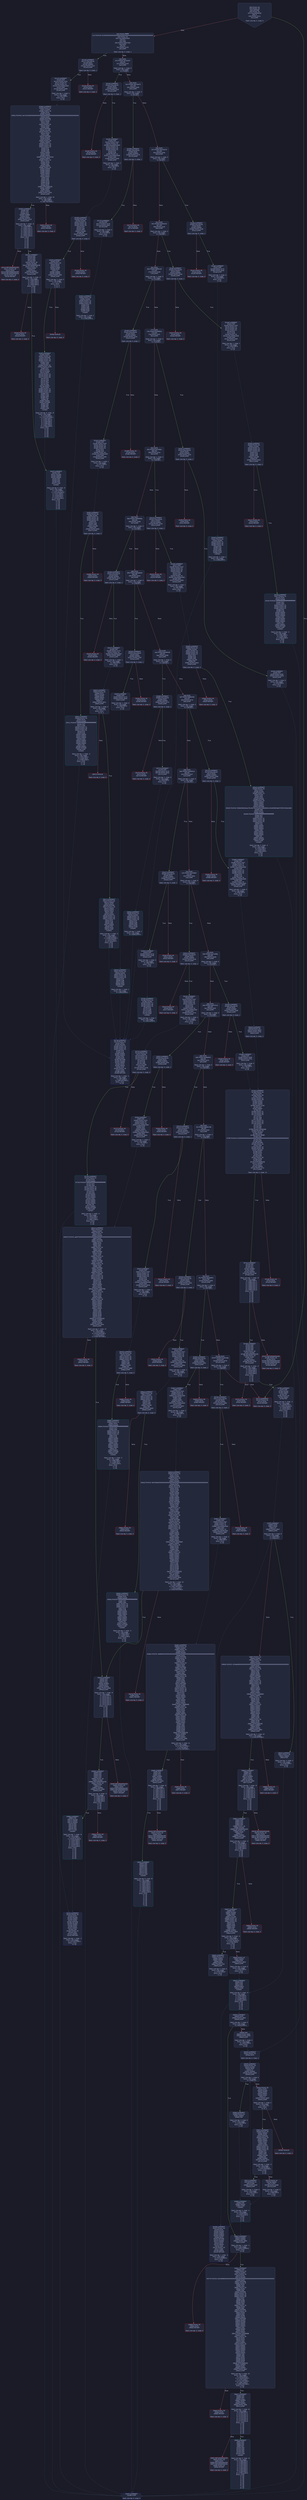 digraph G {
    node [shape=box, style="filled, rounded", color="#565f89", fontcolor="#c0caf5", fontname="Helvetica", fillcolor="#24283b"];
    edge [color="#414868", fontcolor="#c0caf5", fontname="Helvetica"];
    bgcolor="#1a1b26";
    0 [ label = "[00] PUSH1 80
[02] PUSH1 40
[04] MSTORE
[05] PUSH1 04
[07] CALLDATASIZE
[08] LT
[09] PUSH2 0111
[0c] JUMPI

Stack size req: 0, sizeΔ: 0
" shape = invhouse]
    1 [ label = "[0d] PUSH4 ffffffff
[12] PUSH29 0100000000000000000000000000000000000000000000000000000000
[30] PUSH1 00
[32] CALLDATALOAD
[33] DIV
[34] AND
[35] PUSH4 04057555
[3a] DUP2
[3b] EQ
[3c] PUSH2 0116
[3f] JUMPI

Stack size req: 0, sizeΔ: 1
"]
    2 [ label = "[40] DUP1
[41] PUSH4 297a252f
[46] EQ
[47] PUSH2 0143
[4a] JUMPI

Stack size req: 1, sizeΔ: 0
Entry->Op usage:
	0->70:EQ:1
"]
    3 [ label = "[4b] DUP1
[4c] PUSH4 481c6a75
[51] EQ
[52] PUSH2 0169
[55] JUMPI

Stack size req: 1, sizeΔ: 0
Entry->Op usage:
	0->81:EQ:1
"]
    4 [ label = "[56] DUP1
[57] PUSH4 50232e7d
[5c] EQ
[5d] PUSH2 019a
[60] JUMPI

Stack size req: 1, sizeΔ: 0
Entry->Op usage:
	0->92:EQ:1
"]
    5 [ label = "[61] DUP1
[62] PUSH4 5d3d4c44
[67] EQ
[68] PUSH2 01af
[6b] JUMPI

Stack size req: 1, sizeΔ: 0
Entry->Op usage:
	0->103:EQ:1
"]
    6 [ label = "[6c] DUP1
[6d] PUSH4 66ff2240
[72] EQ
[73] PUSH2 01d0
[76] JUMPI

Stack size req: 1, sizeΔ: 0
Entry->Op usage:
	0->114:EQ:1
"]
    7 [ label = "[77] DUP1
[78] PUSH4 8259f904
[7d] EQ
[7e] PUSH2 01f1
[81] JUMPI

Stack size req: 1, sizeΔ: 0
Entry->Op usage:
	0->125:EQ:1
"]
    8 [ label = "[82] DUP1
[83] PUSH4 941fc8bc
[88] EQ
[89] PUSH2 021a
[8c] JUMPI

Stack size req: 1, sizeΔ: 0
Entry->Op usage:
	0->136:EQ:1
"]
    9 [ label = "[8d] DUP1
[8e] PUSH4 956e958a
[93] EQ
[94] PUSH2 023b
[97] JUMPI

Stack size req: 1, sizeΔ: 0
Entry->Op usage:
	0->147:EQ:1
"]
    10 [ label = "[98] DUP1
[99] PUSH4 a65ae629
[9e] EQ
[9f] PUSH2 0253
[a2] JUMPI

Stack size req: 1, sizeΔ: 0
Entry->Op usage:
	0->158:EQ:1
"]
    11 [ label = "[a3] DUP1
[a4] PUSH4 a9cd0039
[a9] EQ
[aa] PUSH2 0268
[ad] JUMPI

Stack size req: 1, sizeΔ: 0
Entry->Op usage:
	0->169:EQ:1
"]
    12 [ label = "[ae] DUP1
[af] PUSH4 bf88d346
[b4] EQ
[b5] PUSH2 027d
[b8] JUMPI

Stack size req: 1, sizeΔ: 0
Entry->Op usage:
	0->180:EQ:1
"]
    13 [ label = "[b9] DUP1
[ba] PUSH4 c406bb1e
[bf] EQ
[c0] PUSH2 02a7
[c3] JUMPI

Stack size req: 1, sizeΔ: 0
Entry->Op usage:
	0->191:EQ:1
"]
    14 [ label = "[c4] DUP1
[c5] PUSH4 d51f3997
[ca] EQ
[cb] PUSH2 02bc
[ce] JUMPI

Stack size req: 1, sizeΔ: 0
Entry->Op usage:
	0->202:EQ:1
"]
    15 [ label = "[cf] DUP1
[d0] PUSH4 da7c186b
[d5] EQ
[d6] PUSH2 02dd
[d9] JUMPI

Stack size req: 1, sizeΔ: 0
Entry->Op usage:
	0->213:EQ:1
"]
    16 [ label = "[da] DUP1
[db] PUSH4 dd97b1cd
[e0] EQ
[e1] PUSH2 02f2
[e4] JUMPI

Stack size req: 1, sizeΔ: 0
Entry->Op usage:
	0->224:EQ:1
"]
    17 [ label = "[e5] DUP1
[e6] PUSH4 e28e9d52
[eb] EQ
[ec] PUSH2 0313
[ef] JUMPI

Stack size req: 1, sizeΔ: 0
Entry->Op usage:
	0->235:EQ:1
"]
    18 [ label = "[f0] DUP1
[f1] PUSH4 e8b5b796
[f6] EQ
[f7] PUSH2 0334
[fa] JUMPI

Stack size req: 1, sizeΔ: 0
Entry->Op usage:
	0->246:EQ:1
"]
    19 [ label = "[fb] DUP1
[fc] PUSH4 ee1ee5b4
[0101] EQ
[0102] PUSH2 0355
[0105] JUMPI

Stack size req: 1, sizeΔ: 0
Entry->Op usage:
	0->257:EQ:1
"]
    20 [ label = "[0106] DUP1
[0107] PUSH4 f1a4c4ee
[010c] EQ
[010d] PUSH2 0376
[0110] JUMPI

Stack size req: 1, sizeΔ: 0
Entry->Op usage:
	0->268:EQ:1
"]
    21 [ label = "[0111] JUMPDEST
[0112] PUSH1 00
[0114] DUP1
[0115] REVERT

Stack size req: 0, sizeΔ: 0
" color = "red"]
    22 [ label = "[0116] JUMPDEST
[0117] CALLVALUE
[0118] DUP1
[0119] ISZERO
[011a] PUSH2 0122
[011d] JUMPI

Stack size req: 0, sizeΔ: 1
"]
    23 [ label = "[011e] PUSH1 00
[0120] DUP1
[0121] REVERT

Stack size req: 0, sizeΔ: 0
" color = "red"]
    24 [ label = "[0122] JUMPDEST
[0123] POP
[0124] PUSH2 0131
[0127] PUSH1 ff
[0129] PUSH1 04
[012b] CALLDATALOAD
[012c] AND
[012d] PUSH2 0394
[0130] JUMP

Stack size req: 1, sizeΔ: 1
Entry->Op usage:
	0->291:POP:0
Entry->Exit:
	0->😵
"]
    25 [ label = "[0131] JUMPDEST
[0132] PUSH1 40
[0134] DUP1
[0135] MLOAD
[0136] SWAP2
[0137] DUP3
[0138] MSTORE
[0139] MLOAD
[013a] SWAP1
[013b] DUP2
[013c] SWAP1
[013d] SUB
[013e] PUSH1 20
[0140] ADD
[0141] SWAP1
[0142] RETURN

Stack size req: 1, sizeΔ: -1
Entry->Op usage:
	0->312:MSTORE:1
Entry->Exit:
	0->😵
" color = "darkblue"]
    26 [ label = "[0143] JUMPDEST
[0144] CALLVALUE
[0145] DUP1
[0146] ISZERO
[0147] PUSH2 014f
[014a] JUMPI

Stack size req: 0, sizeΔ: 1
"]
    27 [ label = "[014b] PUSH1 00
[014d] DUP1
[014e] REVERT

Stack size req: 0, sizeΔ: 0
" color = "red"]
    28 [ label = "[014f] JUMPDEST
[0150] POP
[0151] PUSH2 0167
[0154] PUSH1 04
[0156] CALLDATALOAD
[0157] PUSH1 01
[0159] PUSH1 a0
[015b] PUSH1 02
[015d] EXP
[015e] SUB
[015f] PUSH1 24
[0161] CALLDATALOAD
[0162] AND
[0163] PUSH2 0438
[0166] JUMP

Stack size req: 1, sizeΔ: 2
Entry->Op usage:
	0->336:POP:0
Entry->Exit:
	0->😵
"]
    29 [ label = "[0167] JUMPDEST
[0168] STOP

Stack size req: 0, sizeΔ: 0
" color = "darkblue"]
    30 [ label = "[0169] JUMPDEST
[016a] CALLVALUE
[016b] DUP1
[016c] ISZERO
[016d] PUSH2 0175
[0170] JUMPI

Stack size req: 0, sizeΔ: 1
"]
    31 [ label = "[0171] PUSH1 00
[0173] DUP1
[0174] REVERT

Stack size req: 0, sizeΔ: 0
" color = "red"]
    32 [ label = "[0175] JUMPDEST
[0176] POP
[0177] PUSH2 017e
[017a] PUSH2 0491
[017d] JUMP

Stack size req: 1, sizeΔ: 0
Entry->Op usage:
	0->374:POP:0
Entry->Exit:
	0->😵
"]
    33 [ label = "[017e] JUMPDEST
[017f] PUSH1 40
[0181] DUP1
[0182] MLOAD
[0183] PUSH1 01
[0185] PUSH1 a0
[0187] PUSH1 02
[0189] EXP
[018a] SUB
[018b] SWAP1
[018c] SWAP3
[018d] AND
[018e] DUP3
[018f] MSTORE
[0190] MLOAD
[0191] SWAP1
[0192] DUP2
[0193] SWAP1
[0194] SUB
[0195] PUSH1 20
[0197] ADD
[0198] SWAP1
[0199] RETURN

Stack size req: 1, sizeΔ: -1
Entry->Op usage:
	0->397:AND:0
	0->399:MSTORE:1
Entry->Exit:
	0->😵
" color = "darkblue"]
    34 [ label = "[019a] JUMPDEST
[019b] CALLVALUE
[019c] DUP1
[019d] ISZERO
[019e] PUSH2 01a6
[01a1] JUMPI

Stack size req: 0, sizeΔ: 1
"]
    35 [ label = "[01a2] PUSH1 00
[01a4] DUP1
[01a5] REVERT

Stack size req: 0, sizeΔ: 0
" color = "red"]
    36 [ label = "[01a6] JUMPDEST
[01a7] POP
[01a8] PUSH2 017e
[01ab] PUSH2 04a0
[01ae] JUMP

Stack size req: 1, sizeΔ: 0
Entry->Op usage:
	0->423:POP:0
Entry->Exit:
	0->😵
"]
    37 [ label = "[01af] JUMPDEST
[01b0] CALLVALUE
[01b1] DUP1
[01b2] ISZERO
[01b3] PUSH2 01bb
[01b6] JUMPI

Stack size req: 0, sizeΔ: 1
"]
    38 [ label = "[01b7] PUSH1 00
[01b9] DUP1
[01ba] REVERT

Stack size req: 0, sizeΔ: 0
" color = "red"]
    39 [ label = "[01bb] JUMPDEST
[01bc] POP
[01bd] PUSH2 0167
[01c0] PUSH1 01
[01c2] PUSH1 a0
[01c4] PUSH1 02
[01c6] EXP
[01c7] SUB
[01c8] PUSH1 04
[01ca] CALLDATALOAD
[01cb] AND
[01cc] PUSH2 04af
[01cf] JUMP

Stack size req: 1, sizeΔ: 1
Entry->Op usage:
	0->444:POP:0
Entry->Exit:
	0->😵
"]
    40 [ label = "[01d0] JUMPDEST
[01d1] CALLVALUE
[01d2] DUP1
[01d3] ISZERO
[01d4] PUSH2 01dc
[01d7] JUMPI

Stack size req: 0, sizeΔ: 1
"]
    41 [ label = "[01d8] PUSH1 00
[01da] DUP1
[01db] REVERT

Stack size req: 0, sizeΔ: 0
" color = "red"]
    42 [ label = "[01dc] JUMPDEST
[01dd] POP
[01de] PUSH2 0167
[01e1] PUSH1 01
[01e3] PUSH1 a0
[01e5] PUSH1 02
[01e7] EXP
[01e8] SUB
[01e9] PUSH1 04
[01eb] CALLDATALOAD
[01ec] AND
[01ed] PUSH2 04f5
[01f0] JUMP

Stack size req: 1, sizeΔ: 1
Entry->Op usage:
	0->477:POP:0
Entry->Exit:
	0->😵
"]
    43 [ label = "[01f1] JUMPDEST
[01f2] CALLVALUE
[01f3] DUP1
[01f4] ISZERO
[01f5] PUSH2 01fd
[01f8] JUMPI

Stack size req: 0, sizeΔ: 1
"]
    44 [ label = "[01f9] PUSH1 00
[01fb] DUP1
[01fc] REVERT

Stack size req: 0, sizeΔ: 0
" color = "red"]
    45 [ label = "[01fd] JUMPDEST
[01fe] POP
[01ff] PUSH2 0206
[0202] PUSH2 053b
[0205] JUMP

Stack size req: 1, sizeΔ: 0
Entry->Op usage:
	0->510:POP:0
Entry->Exit:
	0->😵
"]
    46 [ label = "[0206] JUMPDEST
[0207] PUSH1 40
[0209] DUP1
[020a] MLOAD
[020b] SWAP2
[020c] ISZERO
[020d] ISZERO
[020e] DUP3
[020f] MSTORE
[0210] MLOAD
[0211] SWAP1
[0212] DUP2
[0213] SWAP1
[0214] SUB
[0215] PUSH1 20
[0217] ADD
[0218] SWAP1
[0219] RETURN

Stack size req: 1, sizeΔ: -1
Entry->Op usage:
	0->524:ISZERO:0
Entry->Exit:
	0->😵
" color = "darkblue"]
    47 [ label = "[021a] JUMPDEST
[021b] CALLVALUE
[021c] DUP1
[021d] ISZERO
[021e] PUSH2 0226
[0221] JUMPI

Stack size req: 0, sizeΔ: 1
"]
    48 [ label = "[0222] PUSH1 00
[0224] DUP1
[0225] REVERT

Stack size req: 0, sizeΔ: 0
" color = "red"]
    49 [ label = "[0226] JUMPDEST
[0227] POP
[0228] PUSH2 0167
[022b] PUSH1 01
[022d] PUSH1 a0
[022f] PUSH1 02
[0231] EXP
[0232] SUB
[0233] PUSH1 04
[0235] CALLDATALOAD
[0236] AND
[0237] PUSH2 058d
[023a] JUMP

Stack size req: 1, sizeΔ: 1
Entry->Op usage:
	0->551:POP:0
Entry->Exit:
	0->😵
"]
    50 [ label = "[023b] JUMPDEST
[023c] CALLVALUE
[023d] DUP1
[023e] ISZERO
[023f] PUSH2 0247
[0242] JUMPI

Stack size req: 0, sizeΔ: 1
"]
    51 [ label = "[0243] PUSH1 00
[0245] DUP1
[0246] REVERT

Stack size req: 0, sizeΔ: 0
" color = "red"]
    52 [ label = "[0247] JUMPDEST
[0248] POP
[0249] PUSH2 017e
[024c] PUSH1 04
[024e] CALLDATALOAD
[024f] PUSH2 0603
[0252] JUMP

Stack size req: 1, sizeΔ: 1
Entry->Op usage:
	0->584:POP:0
Entry->Exit:
	0->😵
"]
    53 [ label = "[0253] JUMPDEST
[0254] CALLVALUE
[0255] DUP1
[0256] ISZERO
[0257] PUSH2 025f
[025a] JUMPI

Stack size req: 0, sizeΔ: 1
"]
    54 [ label = "[025b] PUSH1 00
[025d] DUP1
[025e] REVERT

Stack size req: 0, sizeΔ: 0
" color = "red"]
    55 [ label = "[025f] JUMPDEST
[0260] POP
[0261] PUSH2 017e
[0264] PUSH2 062b
[0267] JUMP

Stack size req: 1, sizeΔ: 0
Entry->Op usage:
	0->608:POP:0
Entry->Exit:
	0->😵
"]
    56 [ label = "[0268] JUMPDEST
[0269] CALLVALUE
[026a] DUP1
[026b] ISZERO
[026c] PUSH2 0274
[026f] JUMPI

Stack size req: 0, sizeΔ: 1
"]
    57 [ label = "[0270] PUSH1 00
[0272] DUP1
[0273] REVERT

Stack size req: 0, sizeΔ: 0
" color = "red"]
    58 [ label = "[0274] JUMPDEST
[0275] POP
[0276] PUSH2 017e
[0279] PUSH2 063a
[027c] JUMP

Stack size req: 1, sizeΔ: 0
Entry->Op usage:
	0->629:POP:0
Entry->Exit:
	0->😵
"]
    59 [ label = "[027d] JUMPDEST
[027e] CALLVALUE
[027f] DUP1
[0280] ISZERO
[0281] PUSH2 0289
[0284] JUMPI

Stack size req: 0, sizeΔ: 1
"]
    60 [ label = "[0285] PUSH1 00
[0287] DUP1
[0288] REVERT

Stack size req: 0, sizeΔ: 0
" color = "red"]
    61 [ label = "[0289] JUMPDEST
[028a] POP
[028b] PUSH2 0167
[028e] PUSH1 ff
[0290] PUSH1 04
[0292] CALLDATALOAD
[0293] AND
[0294] PUSH1 01
[0296] PUSH1 a0
[0298] PUSH1 02
[029a] EXP
[029b] SUB
[029c] PUSH1 24
[029e] CALLDATALOAD
[029f] AND
[02a0] PUSH1 44
[02a2] CALLDATALOAD
[02a3] PUSH2 0649
[02a6] JUMP

Stack size req: 1, sizeΔ: 3
Entry->Op usage:
	0->650:POP:0
Entry->Exit:
	0->😵
"]
    62 [ label = "[02a7] JUMPDEST
[02a8] CALLVALUE
[02a9] DUP1
[02aa] ISZERO
[02ab] PUSH2 02b3
[02ae] JUMPI

Stack size req: 0, sizeΔ: 1
"]
    63 [ label = "[02af] PUSH1 00
[02b1] DUP1
[02b2] REVERT

Stack size req: 0, sizeΔ: 0
" color = "red"]
    64 [ label = "[02b3] JUMPDEST
[02b4] POP
[02b5] PUSH2 017e
[02b8] PUSH2 0705
[02bb] JUMP

Stack size req: 1, sizeΔ: 0
Entry->Op usage:
	0->692:POP:0
Entry->Exit:
	0->😵
"]
    65 [ label = "[02bc] JUMPDEST
[02bd] CALLVALUE
[02be] DUP1
[02bf] ISZERO
[02c0] PUSH2 02c8
[02c3] JUMPI

Stack size req: 0, sizeΔ: 1
"]
    66 [ label = "[02c4] PUSH1 00
[02c6] DUP1
[02c7] REVERT

Stack size req: 0, sizeΔ: 0
" color = "red"]
    67 [ label = "[02c8] JUMPDEST
[02c9] POP
[02ca] PUSH2 0167
[02cd] PUSH1 01
[02cf] PUSH1 a0
[02d1] PUSH1 02
[02d3] EXP
[02d4] SUB
[02d5] PUSH1 04
[02d7] CALLDATALOAD
[02d8] AND
[02d9] PUSH2 0714
[02dc] JUMP

Stack size req: 1, sizeΔ: 1
Entry->Op usage:
	0->713:POP:0
Entry->Exit:
	0->😵
"]
    68 [ label = "[02dd] JUMPDEST
[02de] CALLVALUE
[02df] DUP1
[02e0] ISZERO
[02e1] PUSH2 02e9
[02e4] JUMPI

Stack size req: 0, sizeΔ: 1
"]
    69 [ label = "[02e5] PUSH1 00
[02e7] DUP1
[02e8] REVERT

Stack size req: 0, sizeΔ: 0
" color = "red"]
    70 [ label = "[02e9] JUMPDEST
[02ea] POP
[02eb] PUSH2 0206
[02ee] PUSH2 075a
[02f1] JUMP

Stack size req: 1, sizeΔ: 0
Entry->Op usage:
	0->746:POP:0
Entry->Exit:
	0->😵
"]
    71 [ label = "[02f2] JUMPDEST
[02f3] CALLVALUE
[02f4] DUP1
[02f5] ISZERO
[02f6] PUSH2 02fe
[02f9] JUMPI

Stack size req: 0, sizeΔ: 1
"]
    72 [ label = "[02fa] PUSH1 00
[02fc] DUP1
[02fd] REVERT

Stack size req: 0, sizeΔ: 0
" color = "red"]
    73 [ label = "[02fe] JUMPDEST
[02ff] POP
[0300] PUSH2 0131
[0303] PUSH1 ff
[0305] PUSH1 04
[0307] CALLDATALOAD
[0308] DUP2
[0309] AND
[030a] SWAP1
[030b] PUSH1 24
[030d] CALLDATALOAD
[030e] AND
[030f] PUSH2 08cb
[0312] JUMP

Stack size req: 1, sizeΔ: 2
Entry->Op usage:
	0->767:POP:0
Entry->Exit:
	0->😵
"]
    74 [ label = "[0313] JUMPDEST
[0314] CALLVALUE
[0315] DUP1
[0316] ISZERO
[0317] PUSH2 031f
[031a] JUMPI

Stack size req: 0, sizeΔ: 1
"]
    75 [ label = "[031b] PUSH1 00
[031d] DUP1
[031e] REVERT

Stack size req: 0, sizeΔ: 0
" color = "red"]
    76 [ label = "[031f] JUMPDEST
[0320] POP
[0321] PUSH2 0167
[0324] PUSH1 01
[0326] PUSH1 a0
[0328] PUSH1 02
[032a] EXP
[032b] SUB
[032c] PUSH1 04
[032e] CALLDATALOAD
[032f] AND
[0330] PUSH2 0978
[0333] JUMP

Stack size req: 1, sizeΔ: 1
Entry->Op usage:
	0->800:POP:0
Entry->Exit:
	0->😵
"]
    77 [ label = "[0334] JUMPDEST
[0335] CALLVALUE
[0336] DUP1
[0337] ISZERO
[0338] PUSH2 0340
[033b] JUMPI

Stack size req: 0, sizeΔ: 1
"]
    78 [ label = "[033c] PUSH1 00
[033e] DUP1
[033f] REVERT

Stack size req: 0, sizeΔ: 0
" color = "red"]
    79 [ label = "[0340] JUMPDEST
[0341] POP
[0342] PUSH2 0167
[0345] PUSH1 01
[0347] PUSH1 a0
[0349] PUSH1 02
[034b] EXP
[034c] SUB
[034d] PUSH1 04
[034f] CALLDATALOAD
[0350] AND
[0351] PUSH2 09be
[0354] JUMP

Stack size req: 1, sizeΔ: 1
Entry->Op usage:
	0->833:POP:0
Entry->Exit:
	0->😵
"]
    80 [ label = "[0355] JUMPDEST
[0356] CALLVALUE
[0357] DUP1
[0358] ISZERO
[0359] PUSH2 0361
[035c] JUMPI

Stack size req: 0, sizeΔ: 1
"]
    81 [ label = "[035d] PUSH1 00
[035f] DUP1
[0360] REVERT

Stack size req: 0, sizeΔ: 0
" color = "red"]
    82 [ label = "[0361] JUMPDEST
[0362] POP
[0363] PUSH2 0131
[0366] PUSH1 ff
[0368] PUSH1 04
[036a] CALLDATALOAD
[036b] DUP2
[036c] AND
[036d] SWAP1
[036e] PUSH1 24
[0370] CALLDATALOAD
[0371] AND
[0372] PUSH2 0a04
[0375] JUMP

Stack size req: 1, sizeΔ: 2
Entry->Op usage:
	0->866:POP:0
Entry->Exit:
	0->😵
"]
    83 [ label = "[0376] JUMPDEST
[0377] CALLVALUE
[0378] DUP1
[0379] ISZERO
[037a] PUSH2 0382
[037d] JUMPI

Stack size req: 0, sizeΔ: 1
"]
    84 [ label = "[037e] PUSH1 00
[0380] DUP1
[0381] REVERT

Stack size req: 0, sizeΔ: 0
" color = "red"]
    85 [ label = "[0382] JUMPDEST
[0383] POP
[0384] PUSH2 0167
[0387] PUSH1 ff
[0389] PUSH1 04
[038b] CALLDATALOAD
[038c] AND
[038d] PUSH1 24
[038f] CALLDATALOAD
[0390] PUSH2 0a82
[0393] JUMP

Stack size req: 1, sizeΔ: 2
Entry->Op usage:
	0->899:POP:0
Entry->Exit:
	0->😵
"]
    86 [ label = "[0394] JUMPDEST
[0395] PUSH1 02
[0397] SLOAD
[0398] PUSH1 40
[039a] DUP1
[039b] MLOAD
[039c] PUSH32 4e7c031600000000000000000000000000000000000000000000000000000000
[03bd] DUP2
[03be] MSTORE
[03bf] PUSH1 ff
[03c1] DUP5
[03c2] AND
[03c3] PUSH1 04
[03c5] DUP3
[03c6] ADD
[03c7] MSTORE
[03c8] CALLER
[03c9] PUSH1 24
[03cb] DUP3
[03cc] ADD
[03cd] MSTORE
[03ce] SWAP1
[03cf] MLOAD
[03d0] PUSH1 00
[03d2] SWAP3
[03d3] PUSH1 01
[03d5] PUSH1 a0
[03d7] PUSH1 02
[03d9] EXP
[03da] SUB
[03db] AND
[03dc] SWAP2
[03dd] DUP3
[03de] SWAP2
[03df] PUSH4 4e7c0316
[03e4] SWAP2
[03e5] PUSH1 44
[03e7] DUP1
[03e8] DUP3
[03e9] ADD
[03ea] SWAP3
[03eb] PUSH1 20
[03ed] SWAP3
[03ee] SWAP1
[03ef] SWAP2
[03f0] SWAP1
[03f1] DUP3
[03f2] SWAP1
[03f3] SUB
[03f4] ADD
[03f5] DUP2
[03f6] DUP9
[03f7] DUP8
[03f8] DUP1
[03f9] EXTCODESIZE
[03fa] ISZERO
[03fb] DUP1
[03fc] ISZERO
[03fd] PUSH2 0405
[0400] JUMPI

Stack size req: 1, sizeΔ: 12
Entry->Op usage:
	0->962:AND:0
	0->967:MSTORE:1
"]
    87 [ label = "[0401] PUSH1 00
[0403] DUP1
[0404] REVERT

Stack size req: 0, sizeΔ: 0
" color = "red"]
    88 [ label = "[0405] JUMPDEST
[0406] POP
[0407] GAS
[0408] CALL
[0409] ISZERO
[040a] DUP1
[040b] ISZERO
[040c] PUSH2 0419
[040f] JUMPI

Stack size req: 7, sizeΔ: -6
Entry->Op usage:
	0->1030:POP:0
	1->1032:CALL:1
	2->1032:CALL:2
	3->1032:CALL:3
	4->1032:CALL:4
	5->1032:CALL:5
	6->1032:CALL:6
Entry->Exit:
	0->😵
	1->😵
	2->😵
	3->😵
	4->😵
	5->😵
	6->😵
"]
    89 [ label = "[0410] RETURNDATASIZE
[0411] PUSH1 00
[0413] DUP1
[0414] RETURNDATACOPY
[0415] RETURNDATASIZE
[0416] PUSH1 00
[0418] REVERT

Stack size req: 0, sizeΔ: 0
" color = "red"]
    90 [ label = "[0419] JUMPDEST
[041a] POP
[041b] POP
[041c] POP
[041d] POP
[041e] PUSH1 40
[0420] MLOAD
[0421] RETURNDATASIZE
[0422] PUSH1 20
[0424] DUP2
[0425] LT
[0426] ISZERO
[0427] PUSH2 042f
[042a] JUMPI

Stack size req: 4, sizeΔ: -2
Entry->Op usage:
	0->1050:POP:0
	1->1051:POP:0
	2->1052:POP:0
	3->1053:POP:0
Entry->Exit:
	0->😵
	1->😵
	2->😵
	3->😵
"]
    91 [ label = "[042b] PUSH1 00
[042d] DUP1
[042e] REVERT

Stack size req: 0, sizeΔ: 0
" color = "red"]
    92 [ label = "[042f] JUMPDEST
[0430] POP
[0431] MLOAD
[0432] SWAP4
[0433] SWAP3
[0434] POP
[0435] POP
[0436] POP
[0437] JUMP
Indirect!

Stack size req: 6, sizeΔ: -5
Entry->Op usage:
	0->1072:POP:0
	1->1073:MLOAD:0
	2->1077:POP:0
	3->1078:POP:0
	4->1076:POP:0
	5->1079:JUMP:0
Entry->Exit:
	0->😵
	1->😵
	2->😵
	3->😵
	4->😵
	5->😵
" color = "teal"]
    93 [ label = "[0438] JUMPDEST
[0439] PUSH1 00
[043b] SLOAD
[043c] PUSH1 01
[043e] PUSH1 a0
[0440] PUSH1 02
[0442] EXP
[0443] SUB
[0444] AND
[0445] CALLER
[0446] EQ
[0447] PUSH2 044f
[044a] JUMPI

Stack size req: 0, sizeΔ: 0
"]
    94 [ label = "[044b] PUSH1 00
[044d] DUP1
[044e] REVERT

Stack size req: 0, sizeΔ: 0
" color = "red"]
    95 [ label = "[044f] JUMPDEST
[0450] DUP1
[0451] PUSH1 05
[0453] DUP4
[0454] DUP2
[0455] SLOAD
[0456] DUP2
[0457] LT
[0458] ISZERO
[0459] ISZERO
[045a] PUSH2 045f
[045d] JUMPI

Stack size req: 2, sizeΔ: 3
Entry->Op usage:
	1->1111:LT:0
Entry->Exit:
	0->2, 3
	1->0, 4
"]
    96 [ label = "[045e] INVALID

Stack size req: 0, sizeΔ: 0
" color = "red"]
    97 [ label = "[045f] JUMPDEST
[0460] SWAP1
[0461] PUSH1 00
[0463] MSTORE
[0464] PUSH1 20
[0466] PUSH1 00
[0468] SHA3
[0469] ADD
[046a] PUSH1 00
[046c] PUSH2 0100
[046f] EXP
[0470] DUP2
[0471] SLOAD
[0472] DUP2
[0473] PUSH1 01
[0475] PUSH1 a0
[0477] PUSH1 02
[0479] EXP
[047a] SUB
[047b] MUL
[047c] NOT
[047d] AND
[047e] SWAP1
[047f] DUP4
[0480] PUSH1 01
[0482] PUSH1 a0
[0484] PUSH1 02
[0486] EXP
[0487] SUB
[0488] AND
[0489] MUL
[048a] OR
[048b] SWAP1
[048c] SSTORE
[048d] POP
[048e] POP
[048f] POP
[0490] JUMP
Indirect!

Stack size req: 6, sizeΔ: -6
Entry->Op usage:
	0->1129:ADD:1
	1->1123:MSTORE:1
	2->1160:AND:1
	2->1161:MUL:0
	2->1165:POP:0
	3->1166:POP:0
	4->1167:POP:0
	5->1168:JUMP:0
Entry->Exit:
	0->😵
	1->😵
	2->😵
	3->😵
	4->😵
	5->😵
" color = "teal"]
    98 [ label = "[0491] JUMPDEST
[0492] PUSH1 00
[0494] SLOAD
[0495] PUSH1 01
[0497] PUSH1 a0
[0499] PUSH1 02
[049b] EXP
[049c] SUB
[049d] AND
[049e] DUP2
[049f] JUMP
Indirect!

Stack size req: 1, sizeΔ: 1
Entry->Op usage:
	0->1183:JUMP:0
" color = "teal"]
    99 [ label = "[04a0] JUMPDEST
[04a1] PUSH1 04
[04a3] SLOAD
[04a4] PUSH1 01
[04a6] PUSH1 a0
[04a8] PUSH1 02
[04aa] EXP
[04ab] SUB
[04ac] AND
[04ad] DUP2
[04ae] JUMP
Indirect!

Stack size req: 1, sizeΔ: 1
Entry->Op usage:
	0->1198:JUMP:0
" color = "teal"]
    100 [ label = "[04af] JUMPDEST
[04b0] PUSH1 00
[04b2] SLOAD
[04b3] PUSH1 01
[04b5] PUSH1 a0
[04b7] PUSH1 02
[04b9] EXP
[04ba] SUB
[04bb] AND
[04bc] CALLER
[04bd] EQ
[04be] PUSH2 04c6
[04c1] JUMPI

Stack size req: 0, sizeΔ: 0
"]
    101 [ label = "[04c2] PUSH1 00
[04c4] DUP1
[04c5] REVERT

Stack size req: 0, sizeΔ: 0
" color = "red"]
    102 [ label = "[04c6] JUMPDEST
[04c7] PUSH1 02
[04c9] DUP1
[04ca] SLOAD
[04cb] PUSH20 ffffffffffffffffffffffffffffffffffffffff
[04e0] NOT
[04e1] AND
[04e2] PUSH1 01
[04e4] PUSH1 a0
[04e6] PUSH1 02
[04e8] EXP
[04e9] SUB
[04ea] SWAP3
[04eb] SWAP1
[04ec] SWAP3
[04ed] AND
[04ee] SWAP2
[04ef] SWAP1
[04f0] SWAP2
[04f1] OR
[04f2] SWAP1
[04f3] SSTORE
[04f4] JUMP
Indirect!

Stack size req: 2, sizeΔ: -2
Entry->Op usage:
	0->1261:AND:1
	0->1265:OR:0
	1->1268:JUMP:0
Entry->Exit:
	0->😵
	1->😵
" color = "teal"]
    103 [ label = "[04f5] JUMPDEST
[04f6] PUSH1 00
[04f8] SLOAD
[04f9] PUSH1 01
[04fb] PUSH1 a0
[04fd] PUSH1 02
[04ff] EXP
[0500] SUB
[0501] AND
[0502] CALLER
[0503] EQ
[0504] PUSH2 050c
[0507] JUMPI

Stack size req: 0, sizeΔ: 0
"]
    104 [ label = "[0508] PUSH1 00
[050a] DUP1
[050b] REVERT

Stack size req: 0, sizeΔ: 0
" color = "red"]
    105 [ label = "[050c] JUMPDEST
[050d] PUSH1 03
[050f] DUP1
[0510] SLOAD
[0511] PUSH20 ffffffffffffffffffffffffffffffffffffffff
[0526] NOT
[0527] AND
[0528] PUSH1 01
[052a] PUSH1 a0
[052c] PUSH1 02
[052e] EXP
[052f] SUB
[0530] SWAP3
[0531] SWAP1
[0532] SWAP3
[0533] AND
[0534] SWAP2
[0535] SWAP1
[0536] SWAP2
[0537] OR
[0538] SWAP1
[0539] SSTORE
[053a] JUMP
Indirect!

Stack size req: 2, sizeΔ: -2
Entry->Op usage:
	0->1331:AND:1
	0->1335:OR:0
	1->1338:JUMP:0
Entry->Exit:
	0->😵
	1->😵
" color = "teal"]
    106 [ label = "[053b] JUMPDEST
[053c] PUSH1 00
[053e] DUP1

Stack size req: 0, sizeΔ: 2
"]
    107 [ label = "[053f] JUMPDEST
[0540] PUSH1 05
[0542] SLOAD
[0543] DUP2
[0544] LT
[0545] ISZERO
[0546] PUSH2 0584
[0549] JUMPI

Stack size req: 1, sizeΔ: 0
Entry->Op usage:
	0->1348:LT:0
"]
    108 [ label = "[054a] PUSH1 05
[054c] DUP1
[054d] SLOAD
[054e] DUP3
[054f] SWAP1
[0550] DUP2
[0551] LT
[0552] PUSH2 0557
[0555] JUMPI

Stack size req: 1, sizeΔ: 2
Entry->Op usage:
	0->1361:LT:0
Entry->Exit:
	0->0, 2
"]
    109 [ label = "[0556] INVALID

Stack size req: 0, sizeΔ: 0
" color = "red"]
    110 [ label = "[0557] JUMPDEST
[0558] PUSH1 00
[055a] SWAP2
[055b] DUP3
[055c] MSTORE
[055d] PUSH1 20
[055f] SWAP1
[0560] SWAP2
[0561] SHA3
[0562] ADD
[0563] SLOAD
[0564] PUSH1 01
[0566] PUSH1 a0
[0568] PUSH1 02
[056a] EXP
[056b] SUB
[056c] AND
[056d] CALLER
[056e] EQ
[056f] ISZERO
[0570] PUSH2 057c
[0573] JUMPI

Stack size req: 2, sizeΔ: -2
Entry->Op usage:
	0->1378:ADD:1
	1->1372:MSTORE:1
Entry->Exit:
	0->😵
	1->😵
"]
    111 [ label = "[0574] PUSH1 01
[0576] SWAP2
[0577] POP
[0578] PUSH2 0589
[057b] JUMP

Stack size req: 2, sizeΔ: 0
Entry->Op usage:
	1->1399:POP:0
Entry->Exit:
	1->😵
"]
    112 [ label = "[057c] JUMPDEST
[057d] PUSH1 01
[057f] ADD
[0580] PUSH2 053f
[0583] JUMP

Stack size req: 1, sizeΔ: 0
Entry->Op usage:
	0->1407:ADD:1
Entry->Exit:
	0->😵
"]
    113 [ label = "[0584] JUMPDEST
[0585] PUSH1 00
[0587] SWAP2
[0588] POP

Stack size req: 2, sizeΔ: 0
Entry->Op usage:
	1->1416:POP:0
Entry->Exit:
	1->😵
"]
    114 [ label = "[0589] JUMPDEST
[058a] POP
[058b] SWAP1
[058c] JUMP
Indirect!

Stack size req: 3, sizeΔ: -2
Entry->Op usage:
	0->1418:POP:0
	2->1420:JUMP:0
Entry->Exit:
	0->😵
	1->0
	2->😵
" color = "teal"]
    115 [ label = "[058d] JUMPDEST
[058e] PUSH1 00
[0590] SLOAD
[0591] PUSH1 01
[0593] PUSH1 a0
[0595] PUSH1 02
[0597] EXP
[0598] SUB
[0599] AND
[059a] CALLER
[059b] EQ
[059c] PUSH2 05a4
[059f] JUMPI

Stack size req: 0, sizeΔ: 0
"]
    116 [ label = "[05a0] PUSH1 00
[05a2] DUP1
[05a3] REVERT

Stack size req: 0, sizeΔ: 0
" color = "red"]
    117 [ label = "[05a4] JUMPDEST
[05a5] PUSH1 05
[05a7] DUP1
[05a8] SLOAD
[05a9] PUSH1 01
[05ab] DUP2
[05ac] ADD
[05ad] DUP3
[05ae] SSTORE
[05af] PUSH1 00
[05b1] SWAP2
[05b2] SWAP1
[05b3] SWAP2
[05b4] MSTORE
[05b5] PUSH32 036b6384b5eca791c62761152d0c79bb0604c104a5fb6f4eb0703f3154bb3db0
[05d6] ADD
[05d7] DUP1
[05d8] SLOAD
[05d9] PUSH20 ffffffffffffffffffffffffffffffffffffffff
[05ee] NOT
[05ef] AND
[05f0] PUSH1 01
[05f2] PUSH1 a0
[05f4] PUSH1 02
[05f6] EXP
[05f7] SUB
[05f8] SWAP3
[05f9] SWAP1
[05fa] SWAP3
[05fb] AND
[05fc] SWAP2
[05fd] SWAP1
[05fe] SWAP2
[05ff] OR
[0600] SWAP1
[0601] SSTORE
[0602] JUMP
Indirect!

Stack size req: 2, sizeΔ: -2
Entry->Op usage:
	0->1531:AND:1
	0->1535:OR:0
	1->1538:JUMP:0
Entry->Exit:
	0->😵
	1->😵
" color = "teal"]
    118 [ label = "[0603] JUMPDEST
[0604] PUSH1 05
[0606] DUP1
[0607] SLOAD
[0608] DUP3
[0609] SWAP1
[060a] DUP2
[060b] LT
[060c] PUSH2 0611
[060f] JUMPI

Stack size req: 1, sizeΔ: 2
Entry->Op usage:
	0->1547:LT:0
Entry->Exit:
	0->0, 2
"]
    119 [ label = "[0610] INVALID

Stack size req: 0, sizeΔ: 0
" color = "red"]
    120 [ label = "[0611] JUMPDEST
[0612] PUSH1 00
[0614] SWAP2
[0615] DUP3
[0616] MSTORE
[0617] PUSH1 20
[0619] SWAP1
[061a] SWAP2
[061b] SHA3
[061c] ADD
[061d] SLOAD
[061e] PUSH1 01
[0620] PUSH1 a0
[0622] PUSH1 02
[0624] EXP
[0625] SUB
[0626] AND
[0627] SWAP1
[0628] POP
[0629] DUP2
[062a] JUMP
Indirect!

Stack size req: 4, sizeΔ: -2
Entry->Op usage:
	0->1564:ADD:1
	1->1558:MSTORE:1
	2->1576:POP:0
	3->1578:JUMP:0
Entry->Exit:
	0->😵
	1->😵
	2->😵
" color = "teal"]
    121 [ label = "[062b] JUMPDEST
[062c] PUSH1 03
[062e] SLOAD
[062f] PUSH1 01
[0631] PUSH1 a0
[0633] PUSH1 02
[0635] EXP
[0636] SUB
[0637] AND
[0638] DUP2
[0639] JUMP
Indirect!

Stack size req: 1, sizeΔ: 1
Entry->Op usage:
	0->1593:JUMP:0
" color = "teal"]
    122 [ label = "[063a] JUMPDEST
[063b] PUSH1 01
[063d] SLOAD
[063e] PUSH1 01
[0640] PUSH1 a0
[0642] PUSH1 02
[0644] EXP
[0645] SUB
[0646] AND
[0647] DUP2
[0648] JUMP
Indirect!

Stack size req: 1, sizeΔ: 1
Entry->Op usage:
	0->1608:JUMP:0
" color = "teal"]
    123 [ label = "[0649] JUMPDEST
[064a] PUSH1 00
[064c] PUSH2 0653
[064f] PUSH2 075a
[0652] JUMP

Stack size req: 0, sizeΔ: 2
"]
    124 [ label = "[0653] JUMPDEST
[0654] DUP1
[0655] PUSH2 0661
[0658] JUMPI

Stack size req: 1, sizeΔ: 0
Entry->Op usage:
	0->1624:JUMPI:1
"]
    125 [ label = "[0659] POP
[065a] PUSH2 0661
[065d] PUSH2 053b
[0660] JUMP

Stack size req: 1, sizeΔ: 0
Entry->Op usage:
	0->1625:POP:0
Entry->Exit:
	0->😵
"]
    126 [ label = "[0661] JUMPDEST
[0662] ISZERO
[0663] ISZERO
[0664] PUSH2 066c
[0667] JUMPI

Stack size req: 1, sizeΔ: -1
Entry->Op usage:
	0->1634:ISZERO:0
Entry->Exit:
	0->😵
"]
    127 [ label = "[0668] PUSH1 00
[066a] DUP1
[066b] REVERT

Stack size req: 0, sizeΔ: 0
" color = "red"]
    128 [ label = "[066c] JUMPDEST
[066d] POP
[066e] PUSH1 02
[0670] SLOAD
[0671] PUSH1 40
[0673] DUP1
[0674] MLOAD
[0675] PUSH32 e454668800000000000000000000000000000000000000000000000000000000
[0696] DUP2
[0697] MSTORE
[0698] PUSH1 ff
[069a] DUP7
[069b] AND
[069c] PUSH1 04
[069e] DUP3
[069f] ADD
[06a0] MSTORE
[06a1] PUSH1 01
[06a3] PUSH1 a0
[06a5] PUSH1 02
[06a7] EXP
[06a8] SUB
[06a9] DUP6
[06aa] DUP2
[06ab] AND
[06ac] PUSH1 24
[06ae] DUP4
[06af] ADD
[06b0] MSTORE
[06b1] PUSH1 44
[06b3] DUP3
[06b4] ADD
[06b5] DUP6
[06b6] SWAP1
[06b7] MSTORE
[06b8] SWAP2
[06b9] MLOAD
[06ba] SWAP2
[06bb] SWAP1
[06bc] SWAP3
[06bd] AND
[06be] SWAP2
[06bf] DUP3
[06c0] SWAP2
[06c1] PUSH4 e4546688
[06c6] SWAP2
[06c7] PUSH1 64
[06c9] DUP1
[06ca] DUP3
[06cb] ADD
[06cc] SWAP3
[06cd] PUSH1 00
[06cf] SWAP3
[06d0] SWAP1
[06d1] SWAP2
[06d2] SWAP1
[06d3] DUP3
[06d4] SWAP1
[06d5] SUB
[06d6] ADD
[06d7] DUP2
[06d8] DUP4
[06d9] DUP8
[06da] DUP1
[06db] EXTCODESIZE
[06dc] ISZERO
[06dd] DUP1
[06de] ISZERO
[06df] PUSH2 06e7
[06e2] JUMPI

Stack size req: 4, sizeΔ: 10
Entry->Op usage:
	0->1645:POP:0
	1->1719:MSTORE:1
	2->1707:AND:1
	2->1712:MSTORE:1
	3->1691:AND:0
	3->1696:MSTORE:1
Entry->Exit:
	0->😵
"]
    129 [ label = "[06e3] PUSH1 00
[06e5] DUP1
[06e6] REVERT

Stack size req: 0, sizeΔ: 0
" color = "red"]
    130 [ label = "[06e7] JUMPDEST
[06e8] POP
[06e9] GAS
[06ea] CALL
[06eb] ISZERO
[06ec] DUP1
[06ed] ISZERO
[06ee] PUSH2 06fb
[06f1] JUMPI

Stack size req: 7, sizeΔ: -6
Entry->Op usage:
	0->1768:POP:0
	1->1770:CALL:1
	2->1770:CALL:2
	3->1770:CALL:3
	4->1770:CALL:4
	5->1770:CALL:5
	6->1770:CALL:6
Entry->Exit:
	0->😵
	1->😵
	2->😵
	3->😵
	4->😵
	5->😵
	6->😵
"]
    131 [ label = "[06f2] RETURNDATASIZE
[06f3] PUSH1 00
[06f5] DUP1
[06f6] RETURNDATACOPY
[06f7] RETURNDATASIZE
[06f8] PUSH1 00
[06fa] REVERT

Stack size req: 0, sizeΔ: 0
" color = "red"]
    132 [ label = "[06fb] JUMPDEST
[06fc] POP
[06fd] POP
[06fe] POP
[06ff] POP
[0700] POP
[0701] POP
[0702] POP
[0703] POP
[0704] JUMP
Indirect!

Stack size req: 9, sizeΔ: -9
Entry->Op usage:
	0->1788:POP:0
	1->1789:POP:0
	2->1790:POP:0
	3->1791:POP:0
	4->1792:POP:0
	5->1793:POP:0
	6->1794:POP:0
	7->1795:POP:0
	8->1796:JUMP:0
Entry->Exit:
	0->😵
	1->😵
	2->😵
	3->😵
	4->😵
	5->😵
	6->😵
	7->😵
	8->😵
" color = "teal"]
    133 [ label = "[0705] JUMPDEST
[0706] PUSH1 02
[0708] SLOAD
[0709] PUSH1 01
[070b] PUSH1 a0
[070d] PUSH1 02
[070f] EXP
[0710] SUB
[0711] AND
[0712] DUP2
[0713] JUMP
Indirect!

Stack size req: 1, sizeΔ: 1
Entry->Op usage:
	0->1811:JUMP:0
" color = "teal"]
    134 [ label = "[0714] JUMPDEST
[0715] PUSH1 00
[0717] SLOAD
[0718] PUSH1 01
[071a] PUSH1 a0
[071c] PUSH1 02
[071e] EXP
[071f] SUB
[0720] AND
[0721] CALLER
[0722] EQ
[0723] PUSH2 072b
[0726] JUMPI

Stack size req: 0, sizeΔ: 0
"]
    135 [ label = "[0727] PUSH1 00
[0729] DUP1
[072a] REVERT

Stack size req: 0, sizeΔ: 0
" color = "red"]
    136 [ label = "[072b] JUMPDEST
[072c] PUSH1 04
[072e] DUP1
[072f] SLOAD
[0730] PUSH20 ffffffffffffffffffffffffffffffffffffffff
[0745] NOT
[0746] AND
[0747] PUSH1 01
[0749] PUSH1 a0
[074b] PUSH1 02
[074d] EXP
[074e] SUB
[074f] SWAP3
[0750] SWAP1
[0751] SWAP3
[0752] AND
[0753] SWAP2
[0754] SWAP1
[0755] SWAP2
[0756] OR
[0757] SWAP1
[0758] SSTORE
[0759] JUMP
Indirect!

Stack size req: 2, sizeΔ: -2
Entry->Op usage:
	0->1874:AND:1
	0->1878:OR:0
	1->1881:JUMP:0
Entry->Exit:
	0->😵
	1->😵
" color = "teal"]
    137 [ label = "[075a] JUMPDEST
[075b] PUSH1 00
[075d] DUP1
[075e] PUSH1 00
[0760] DUP1
[0761] PUSH1 01
[0763] PUSH1 00
[0765] SWAP1
[0766] SLOAD
[0767] SWAP1
[0768] PUSH2 0100
[076b] EXP
[076c] SWAP1
[076d] DIV
[076e] PUSH1 01
[0770] PUSH1 a0
[0772] PUSH1 02
[0774] EXP
[0775] SUB
[0776] AND
[0777] PUSH1 01
[0779] PUSH1 a0
[077b] PUSH1 02
[077d] EXP
[077e] SUB
[077f] AND
[0780] PUSH4 d43b9c86
[0785] PUSH1 40
[0787] MLOAD
[0788] DUP2
[0789] PUSH4 ffffffff
[078e] AND
[078f] PUSH29 0100000000000000000000000000000000000000000000000000000000
[07ad] MUL
[07ae] DUP2
[07af] MSTORE
[07b0] PUSH1 04
[07b2] ADD
[07b3] PUSH1 20
[07b5] PUSH1 40
[07b7] MLOAD
[07b8] DUP1
[07b9] DUP4
[07ba] SUB
[07bb] DUP2
[07bc] PUSH1 00
[07be] DUP8
[07bf] DUP1
[07c0] EXTCODESIZE
[07c1] ISZERO
[07c2] DUP1
[07c3] ISZERO
[07c4] PUSH2 07cc
[07c7] JUMPI

Stack size req: 0, sizeΔ: 14
"]
    138 [ label = "[07c8] PUSH1 00
[07ca] DUP1
[07cb] REVERT

Stack size req: 0, sizeΔ: 0
" color = "red"]
    139 [ label = "[07cc] JUMPDEST
[07cd] POP
[07ce] GAS
[07cf] CALL
[07d0] ISZERO
[07d1] DUP1
[07d2] ISZERO
[07d3] PUSH2 07e0
[07d6] JUMPI

Stack size req: 7, sizeΔ: -6
Entry->Op usage:
	0->1997:POP:0
	1->1999:CALL:1
	2->1999:CALL:2
	3->1999:CALL:3
	4->1999:CALL:4
	5->1999:CALL:5
	6->1999:CALL:6
Entry->Exit:
	0->😵
	1->😵
	2->😵
	3->😵
	4->😵
	5->😵
	6->😵
"]
    140 [ label = "[07d7] RETURNDATASIZE
[07d8] PUSH1 00
[07da] DUP1
[07db] RETURNDATACOPY
[07dc] RETURNDATASIZE
[07dd] PUSH1 00
[07df] REVERT

Stack size req: 0, sizeΔ: 0
" color = "red"]
    141 [ label = "[07e0] JUMPDEST
[07e1] POP
[07e2] POP
[07e3] POP
[07e4] POP
[07e5] PUSH1 40
[07e7] MLOAD
[07e8] RETURNDATASIZE
[07e9] PUSH1 20
[07eb] DUP2
[07ec] LT
[07ed] ISZERO
[07ee] PUSH2 07f6
[07f1] JUMPI

Stack size req: 4, sizeΔ: -2
Entry->Op usage:
	0->2017:POP:0
	1->2018:POP:0
	2->2019:POP:0
	3->2020:POP:0
Entry->Exit:
	0->😵
	1->😵
	2->😵
	3->😵
"]
    142 [ label = "[07f2] PUSH1 00
[07f4] DUP1
[07f5] REVERT

Stack size req: 0, sizeΔ: 0
" color = "red"]
    143 [ label = "[07f6] JUMPDEST
[07f7] POP
[07f8] MLOAD
[07f9] SWAP3
[07fa] POP
[07fb] PUSH1 01
[07fd] SWAP2
[07fe] POP

Stack size req: 5, sizeΔ: -2
Entry->Op usage:
	0->2039:POP:0
	1->2040:MLOAD:0
	3->2046:POP:0
	4->2042:POP:0
Entry->Exit:
	0->😵
	1->😵
	3->😵
	4->😵
"]
    144 [ label = "[07ff] JUMPDEST
[0800] DUP3
[0801] DUP3
[0802] GT
[0803] PUSH2 08c0
[0806] JUMPI

Stack size req: 3, sizeΔ: 0
Entry->Op usage:
	1->2050:GT:0
	2->2050:GT:1
"]
    145 [ label = "[0807] PUSH1 01
[0809] SLOAD
[080a] PUSH1 40
[080c] DUP1
[080d] MLOAD
[080e] PUSH32 cf2da6b800000000000000000000000000000000000000000000000000000000
[082f] DUP2
[0830] MSTORE
[0831] PUSH1 04
[0833] DUP2
[0834] ADD
[0835] DUP6
[0836] SWAP1
[0837] MSTORE
[0838] SWAP1
[0839] MLOAD
[083a] PUSH1 01
[083c] PUSH1 a0
[083e] PUSH1 02
[0840] EXP
[0841] SUB
[0842] SWAP1
[0843] SWAP3
[0844] AND
[0845] SWAP2
[0846] PUSH4 cf2da6b8
[084b] SWAP2
[084c] PUSH1 24
[084e] DUP1
[084f] DUP3
[0850] ADD
[0851] SWAP3
[0852] PUSH1 20
[0854] SWAP3
[0855] SWAP1
[0856] SWAP2
[0857] SWAP1
[0858] DUP3
[0859] SWAP1
[085a] SUB
[085b] ADD
[085c] DUP2
[085d] PUSH1 00
[085f] DUP8
[0860] DUP1
[0861] EXTCODESIZE
[0862] ISZERO
[0863] DUP1
[0864] ISZERO
[0865] PUSH2 086d
[0868] JUMPI

Stack size req: 2, sizeΔ: 10
Entry->Op usage:
	1->2103:MSTORE:1
"]
    146 [ label = "[0869] PUSH1 00
[086b] DUP1
[086c] REVERT

Stack size req: 0, sizeΔ: 0
" color = "red"]
    147 [ label = "[086d] JUMPDEST
[086e] POP
[086f] GAS
[0870] CALL
[0871] ISZERO
[0872] DUP1
[0873] ISZERO
[0874] PUSH2 0881
[0877] JUMPI

Stack size req: 7, sizeΔ: -6
Entry->Op usage:
	0->2158:POP:0
	1->2160:CALL:1
	2->2160:CALL:2
	3->2160:CALL:3
	4->2160:CALL:4
	5->2160:CALL:5
	6->2160:CALL:6
Entry->Exit:
	0->😵
	1->😵
	2->😵
	3->😵
	4->😵
	5->😵
	6->😵
"]
    148 [ label = "[0878] RETURNDATASIZE
[0879] PUSH1 00
[087b] DUP1
[087c] RETURNDATACOPY
[087d] RETURNDATASIZE
[087e] PUSH1 00
[0880] REVERT

Stack size req: 0, sizeΔ: 0
" color = "red"]
    149 [ label = "[0881] JUMPDEST
[0882] POP
[0883] POP
[0884] POP
[0885] POP
[0886] PUSH1 40
[0888] MLOAD
[0889] RETURNDATASIZE
[088a] PUSH1 20
[088c] DUP2
[088d] LT
[088e] ISZERO
[088f] PUSH2 0897
[0892] JUMPI

Stack size req: 4, sizeΔ: -2
Entry->Op usage:
	0->2178:POP:0
	1->2179:POP:0
	2->2180:POP:0
	3->2181:POP:0
Entry->Exit:
	0->😵
	1->😵
	2->😵
	3->😵
"]
    150 [ label = "[0893] PUSH1 00
[0895] DUP1
[0896] REVERT

Stack size req: 0, sizeΔ: 0
" color = "red"]
    151 [ label = "[0897] JUMPDEST
[0898] POP
[0899] MLOAD
[089a] SWAP1
[089b] POP
[089c] CALLER
[089d] PUSH1 01
[089f] PUSH1 a0
[08a1] PUSH1 02
[08a3] EXP
[08a4] SUB
[08a5] DUP3
[08a6] AND
[08a7] EQ
[08a8] ISZERO
[08a9] PUSH2 08b5
[08ac] JUMPI

Stack size req: 3, sizeΔ: -2
Entry->Op usage:
	0->2200:POP:0
	1->2201:MLOAD:0
	2->2203:POP:0
Entry->Exit:
	0->😵
	1->😵
	2->😵
"]
    152 [ label = "[08ad] PUSH1 01
[08af] SWAP4
[08b0] POP
[08b1] PUSH2 08c5
[08b4] JUMP

Stack size req: 4, sizeΔ: 0
Entry->Op usage:
	3->2224:POP:0
Entry->Exit:
	3->😵
"]
    153 [ label = "[08b5] JUMPDEST
[08b6] PUSH1 01
[08b8] SWAP1
[08b9] SWAP2
[08ba] ADD
[08bb] SWAP1
[08bc] PUSH2 07ff
[08bf] JUMP

Stack size req: 2, sizeΔ: 0
Entry->Op usage:
	1->2234:ADD:0
Entry->Exit:
	1->😵
"]
    154 [ label = "[08c0] JUMPDEST
[08c1] PUSH1 00
[08c3] SWAP4
[08c4] POP

Stack size req: 4, sizeΔ: 0
Entry->Op usage:
	3->2244:POP:0
Entry->Exit:
	3->😵
"]
    155 [ label = "[08c5] JUMPDEST
[08c6] POP
[08c7] POP
[08c8] POP
[08c9] SWAP1
[08ca] JUMP
Indirect!

Stack size req: 5, sizeΔ: -4
Entry->Op usage:
	0->2246:POP:0
	1->2247:POP:0
	2->2248:POP:0
	4->2250:JUMP:0
Entry->Exit:
	0->😵
	1->😵
	2->😵
	3->0
	4->😵
" color = "teal"]
    156 [ label = "[08cb] JUMPDEST
[08cc] PUSH1 03
[08ce] SLOAD
[08cf] PUSH1 40
[08d1] DUP1
[08d2] MLOAD
[08d3] PUSH32 aa607fa000000000000000000000000000000000000000000000000000000000
[08f4] DUP2
[08f5] MSTORE
[08f6] PUSH1 ff
[08f8] DUP1
[08f9] DUP7
[08fa] AND
[08fb] PUSH1 04
[08fd] DUP4
[08fe] ADD
[08ff] MSTORE
[0900] DUP5
[0901] AND
[0902] PUSH1 24
[0904] DUP3
[0905] ADD
[0906] MSTORE
[0907] CALLER
[0908] PUSH1 44
[090a] DUP3
[090b] ADD
[090c] MSTORE
[090d] SWAP1
[090e] MLOAD
[090f] PUSH1 00
[0911] SWAP3
[0912] PUSH1 01
[0914] PUSH1 a0
[0916] PUSH1 02
[0918] EXP
[0919] SUB
[091a] AND
[091b] SWAP2
[091c] DUP3
[091d] SWAP2
[091e] PUSH4 aa607fa0
[0923] SWAP2
[0924] PUSH1 64
[0926] DUP1
[0927] DUP3
[0928] ADD
[0929] SWAP3
[092a] PUSH1 20
[092c] SWAP3
[092d] SWAP1
[092e] SWAP2
[092f] SWAP1
[0930] DUP3
[0931] SWAP1
[0932] SUB
[0933] ADD
[0934] DUP2
[0935] DUP9
[0936] DUP8
[0937] DUP1
[0938] EXTCODESIZE
[0939] ISZERO
[093a] DUP1
[093b] ISZERO
[093c] PUSH2 0944
[093f] JUMPI

Stack size req: 2, sizeΔ: 12
Entry->Op usage:
	0->2305:AND:0
	0->2310:MSTORE:1
	1->2298:AND:0
	1->2303:MSTORE:1
"]
    157 [ label = "[0940] PUSH1 00
[0942] DUP1
[0943] REVERT

Stack size req: 0, sizeΔ: 0
" color = "red"]
    158 [ label = "[0944] JUMPDEST
[0945] POP
[0946] GAS
[0947] CALL
[0948] ISZERO
[0949] DUP1
[094a] ISZERO
[094b] PUSH2 0958
[094e] JUMPI

Stack size req: 7, sizeΔ: -6
Entry->Op usage:
	0->2373:POP:0
	1->2375:CALL:1
	2->2375:CALL:2
	3->2375:CALL:3
	4->2375:CALL:4
	5->2375:CALL:5
	6->2375:CALL:6
Entry->Exit:
	0->😵
	1->😵
	2->😵
	3->😵
	4->😵
	5->😵
	6->😵
"]
    159 [ label = "[094f] RETURNDATASIZE
[0950] PUSH1 00
[0952] DUP1
[0953] RETURNDATACOPY
[0954] RETURNDATASIZE
[0955] PUSH1 00
[0957] REVERT

Stack size req: 0, sizeΔ: 0
" color = "red"]
    160 [ label = "[0958] JUMPDEST
[0959] POP
[095a] POP
[095b] POP
[095c] POP
[095d] PUSH1 40
[095f] MLOAD
[0960] RETURNDATASIZE
[0961] PUSH1 20
[0963] DUP2
[0964] LT
[0965] ISZERO
[0966] PUSH2 096e
[0969] JUMPI

Stack size req: 4, sizeΔ: -2
Entry->Op usage:
	0->2393:POP:0
	1->2394:POP:0
	2->2395:POP:0
	3->2396:POP:0
Entry->Exit:
	0->😵
	1->😵
	2->😵
	3->😵
"]
    161 [ label = "[096a] PUSH1 00
[096c] DUP1
[096d] REVERT

Stack size req: 0, sizeΔ: 0
" color = "red"]
    162 [ label = "[096e] JUMPDEST
[096f] POP
[0970] MLOAD
[0971] SWAP5
[0972] SWAP4
[0973] POP
[0974] POP
[0975] POP
[0976] POP
[0977] JUMP
Indirect!

Stack size req: 7, sizeΔ: -6
Entry->Op usage:
	0->2415:POP:0
	1->2416:MLOAD:0
	2->2420:POP:0
	3->2421:POP:0
	4->2422:POP:0
	5->2419:POP:0
	6->2423:JUMP:0
Entry->Exit:
	0->😵
	1->😵
	2->😵
	3->😵
	4->😵
	5->😵
	6->😵
" color = "teal"]
    163 [ label = "[0978] JUMPDEST
[0979] PUSH1 00
[097b] SLOAD
[097c] PUSH1 01
[097e] PUSH1 a0
[0980] PUSH1 02
[0982] EXP
[0983] SUB
[0984] AND
[0985] CALLER
[0986] EQ
[0987] PUSH2 098f
[098a] JUMPI

Stack size req: 0, sizeΔ: 0
"]
    164 [ label = "[098b] PUSH1 00
[098d] DUP1
[098e] REVERT

Stack size req: 0, sizeΔ: 0
" color = "red"]
    165 [ label = "[098f] JUMPDEST
[0990] PUSH1 01
[0992] DUP1
[0993] SLOAD
[0994] PUSH20 ffffffffffffffffffffffffffffffffffffffff
[09a9] NOT
[09aa] AND
[09ab] PUSH1 01
[09ad] PUSH1 a0
[09af] PUSH1 02
[09b1] EXP
[09b2] SUB
[09b3] SWAP3
[09b4] SWAP1
[09b5] SWAP3
[09b6] AND
[09b7] SWAP2
[09b8] SWAP1
[09b9] SWAP2
[09ba] OR
[09bb] SWAP1
[09bc] SSTORE
[09bd] JUMP
Indirect!

Stack size req: 2, sizeΔ: -2
Entry->Op usage:
	0->2486:AND:1
	0->2490:OR:0
	1->2493:JUMP:0
Entry->Exit:
	0->😵
	1->😵
" color = "teal"]
    166 [ label = "[09be] JUMPDEST
[09bf] PUSH1 00
[09c1] SLOAD
[09c2] PUSH1 01
[09c4] PUSH1 a0
[09c6] PUSH1 02
[09c8] EXP
[09c9] SUB
[09ca] AND
[09cb] CALLER
[09cc] EQ
[09cd] PUSH2 09d5
[09d0] JUMPI

Stack size req: 0, sizeΔ: 0
"]
    167 [ label = "[09d1] PUSH1 00
[09d3] DUP1
[09d4] REVERT

Stack size req: 0, sizeΔ: 0
" color = "red"]
    168 [ label = "[09d5] JUMPDEST
[09d6] PUSH1 00
[09d8] DUP1
[09d9] SLOAD
[09da] PUSH20 ffffffffffffffffffffffffffffffffffffffff
[09ef] NOT
[09f0] AND
[09f1] PUSH1 01
[09f3] PUSH1 a0
[09f5] PUSH1 02
[09f7] EXP
[09f8] SUB
[09f9] SWAP3
[09fa] SWAP1
[09fb] SWAP3
[09fc] AND
[09fd] SWAP2
[09fe] SWAP1
[09ff] SWAP2
[0a00] OR
[0a01] SWAP1
[0a02] SSTORE
[0a03] JUMP
Indirect!

Stack size req: 2, sizeΔ: -2
Entry->Op usage:
	0->2556:AND:1
	0->2560:OR:0
	1->2563:JUMP:0
Entry->Exit:
	0->😵
	1->😵
" color = "teal"]
    169 [ label = "[0a04] JUMPDEST
[0a05] PUSH1 04
[0a07] DUP1
[0a08] SLOAD
[0a09] PUSH1 40
[0a0b] DUP1
[0a0c] MLOAD
[0a0d] PUSH32 0642f8a900000000000000000000000000000000000000000000000000000000
[0a2e] DUP2
[0a2f] MSTORE
[0a30] PUSH1 ff
[0a32] DUP1
[0a33] DUP8
[0a34] AND
[0a35] SWAP5
[0a36] DUP3
[0a37] ADD
[0a38] SWAP5
[0a39] SWAP1
[0a3a] SWAP5
[0a3b] MSTORE
[0a3c] SWAP3
[0a3d] DUP5
[0a3e] AND
[0a3f] PUSH1 24
[0a41] DUP5
[0a42] ADD
[0a43] MSTORE
[0a44] CALLER
[0a45] PUSH1 44
[0a47] DUP5
[0a48] ADD
[0a49] MSTORE
[0a4a] MLOAD
[0a4b] PUSH1 00
[0a4d] SWAP3
[0a4e] PUSH1 01
[0a50] PUSH1 a0
[0a52] PUSH1 02
[0a54] EXP
[0a55] SUB
[0a56] SWAP1
[0a57] SWAP3
[0a58] AND
[0a59] SWAP2
[0a5a] DUP3
[0a5b] SWAP2
[0a5c] PUSH4 0642f8a9
[0a61] SWAP2
[0a62] PUSH1 64
[0a64] DUP1
[0a65] DUP3
[0a66] ADD
[0a67] SWAP3
[0a68] PUSH1 20
[0a6a] SWAP3
[0a6b] SWAP1
[0a6c] SWAP2
[0a6d] SWAP1
[0a6e] DUP3
[0a6f] SWAP1
[0a70] SUB
[0a71] ADD
[0a72] DUP2
[0a73] DUP9
[0a74] DUP8
[0a75] DUP1
[0a76] EXTCODESIZE
[0a77] ISZERO
[0a78] DUP1
[0a79] ISZERO
[0a7a] PUSH2 0944
[0a7d] JUMPI

Stack size req: 2, sizeΔ: 12
Entry->Op usage:
	0->2622:AND:0
	0->2627:MSTORE:1
	1->2612:AND:0
	1->2619:MSTORE:1
"]
    170 [ label = "[0a7e] PUSH1 00
[0a80] DUP1
[0a81] REVERT

Stack size req: 0, sizeΔ: 0
" color = "red"]
    171 [ label = "[0a82] JUMPDEST
[0a83] PUSH1 02
[0a85] SLOAD
[0a86] PUSH1 40
[0a88] DUP1
[0a89] MLOAD
[0a8a] PUSH32 38e8836500000000000000000000000000000000000000000000000000000000
[0aab] DUP2
[0aac] MSTORE
[0aad] PUSH1 ff
[0aaf] DUP6
[0ab0] AND
[0ab1] PUSH1 04
[0ab3] DUP3
[0ab4] ADD
[0ab5] MSTORE
[0ab6] CALLER
[0ab7] PUSH1 24
[0ab9] DUP3
[0aba] ADD
[0abb] MSTORE
[0abc] PUSH1 44
[0abe] DUP2
[0abf] ADD
[0ac0] DUP5
[0ac1] SWAP1
[0ac2] MSTORE
[0ac3] SWAP1
[0ac4] MLOAD
[0ac5] PUSH1 01
[0ac7] PUSH1 a0
[0ac9] PUSH1 02
[0acb] EXP
[0acc] SUB
[0acd] SWAP1
[0ace] SWAP3
[0acf] AND
[0ad0] SWAP2
[0ad1] DUP3
[0ad2] SWAP2
[0ad3] PUSH4 38e88365
[0ad8] SWAP2
[0ad9] PUSH1 64
[0adb] DUP1
[0adc] DUP4
[0add] ADD
[0ade] SWAP3
[0adf] PUSH1 00
[0ae1] SWAP3
[0ae2] SWAP2
[0ae3] SWAP1
[0ae4] DUP3
[0ae5] SWAP1
[0ae6] SUB
[0ae7] ADD
[0ae8] DUP2
[0ae9] DUP4
[0aea] DUP8
[0aeb] DUP1
[0aec] EXTCODESIZE
[0aed] ISZERO
[0aee] DUP1
[0aef] ISZERO
[0af0] PUSH2 0af8
[0af3] JUMPI

Stack size req: 2, sizeΔ: 11
Entry->Op usage:
	0->2754:MSTORE:1
	1->2736:AND:0
	1->2741:MSTORE:1
"]
    172 [ label = "[0af4] PUSH1 00
[0af6] DUP1
[0af7] REVERT

Stack size req: 0, sizeΔ: 0
" color = "red"]
    173 [ label = "[0af8] JUMPDEST
[0af9] POP
[0afa] GAS
[0afb] CALL
[0afc] ISZERO
[0afd] DUP1
[0afe] ISZERO
[0aff] PUSH2 0b0c
[0b02] JUMPI

Stack size req: 7, sizeΔ: -6
Entry->Op usage:
	0->2809:POP:0
	1->2811:CALL:1
	2->2811:CALL:2
	3->2811:CALL:3
	4->2811:CALL:4
	5->2811:CALL:5
	6->2811:CALL:6
Entry->Exit:
	0->😵
	1->😵
	2->😵
	3->😵
	4->😵
	5->😵
	6->😵
"]
    174 [ label = "[0b03] RETURNDATASIZE
[0b04] PUSH1 00
[0b06] DUP1
[0b07] RETURNDATACOPY
[0b08] RETURNDATASIZE
[0b09] PUSH1 00
[0b0b] REVERT

Stack size req: 0, sizeΔ: 0
" color = "red"]
    175 [ label = "[0b0c] JUMPDEST
[0b0d] POP
[0b0e] POP
[0b0f] POP
[0b10] POP
[0b11] POP
[0b12] POP
[0b13] POP
[0b14] JUMP
Indirect!

Stack size req: 8, sizeΔ: -8
Entry->Op usage:
	0->2829:POP:0
	1->2830:POP:0
	2->2831:POP:0
	3->2832:POP:0
	4->2833:POP:0
	5->2834:POP:0
	6->2835:POP:0
	7->2836:JUMP:0
Entry->Exit:
	0->😵
	1->😵
	2->😵
	3->😵
	4->😵
	5->😵
	6->😵
	7->😵
" color = "teal"]
    0 -> 1 [ label = "False" color = "#f7768e"]
    0 -> 21 [ label = "True" color = "#9ece6a"]
    1 -> 2 [ label = "False" color = "#f7768e"]
    1 -> 22 [ label = "True" color = "#9ece6a"]
    2 -> 3 [ label = "False" color = "#f7768e"]
    2 -> 26 [ label = "True" color = "#9ece6a"]
    3 -> 4 [ label = "False" color = "#f7768e"]
    3 -> 30 [ label = "True" color = "#9ece6a"]
    4 -> 5 [ label = "False" color = "#f7768e"]
    4 -> 34 [ label = "True" color = "#9ece6a"]
    5 -> 6 [ label = "False" color = "#f7768e"]
    5 -> 37 [ label = "True" color = "#9ece6a"]
    6 -> 7 [ label = "False" color = "#f7768e"]
    6 -> 40 [ label = "True" color = "#9ece6a"]
    7 -> 8 [ label = "False" color = "#f7768e"]
    7 -> 43 [ label = "True" color = "#9ece6a"]
    8 -> 9 [ label = "False" color = "#f7768e"]
    8 -> 47 [ label = "True" color = "#9ece6a"]
    9 -> 10 [ label = "False" color = "#f7768e"]
    9 -> 50 [ label = "True" color = "#9ece6a"]
    10 -> 11 [ label = "False" color = "#f7768e"]
    10 -> 53 [ label = "True" color = "#9ece6a"]
    11 -> 12 [ label = "False" color = "#f7768e"]
    11 -> 56 [ label = "True" color = "#9ece6a"]
    12 -> 13 [ label = "False" color = "#f7768e"]
    12 -> 59 [ label = "True" color = "#9ece6a"]
    13 -> 14 [ label = "False" color = "#f7768e"]
    13 -> 62 [ label = "True" color = "#9ece6a"]
    14 -> 15 [ label = "False" color = "#f7768e"]
    14 -> 65 [ label = "True" color = "#9ece6a"]
    15 -> 16 [ label = "False" color = "#f7768e"]
    15 -> 68 [ label = "True" color = "#9ece6a"]
    16 -> 17 [ label = "False" color = "#f7768e"]
    16 -> 71 [ label = "True" color = "#9ece6a"]
    17 -> 18 [ label = "False" color = "#f7768e"]
    17 -> 74 [ label = "True" color = "#9ece6a"]
    18 -> 19 [ label = "False" color = "#f7768e"]
    18 -> 77 [ label = "True" color = "#9ece6a"]
    19 -> 20 [ label = "False" color = "#f7768e"]
    19 -> 80 [ label = "True" color = "#9ece6a"]
    20 -> 21 [ label = "False" color = "#f7768e"]
    20 -> 83 [ label = "True" color = "#9ece6a"]
    22 -> 23 [ label = "False" color = "#f7768e"]
    22 -> 24 [ label = "True" color = "#9ece6a"]
    24 -> 86 [ ]
    26 -> 27 [ label = "False" color = "#f7768e"]
    26 -> 28 [ label = "True" color = "#9ece6a"]
    28 -> 93 [ ]
    30 -> 31 [ label = "False" color = "#f7768e"]
    30 -> 32 [ label = "True" color = "#9ece6a"]
    32 -> 98 [ ]
    34 -> 35 [ label = "False" color = "#f7768e"]
    34 -> 36 [ label = "True" color = "#9ece6a"]
    36 -> 99 [ ]
    37 -> 38 [ label = "False" color = "#f7768e"]
    37 -> 39 [ label = "True" color = "#9ece6a"]
    39 -> 100 [ ]
    40 -> 41 [ label = "False" color = "#f7768e"]
    40 -> 42 [ label = "True" color = "#9ece6a"]
    42 -> 103 [ ]
    43 -> 44 [ label = "False" color = "#f7768e"]
    43 -> 45 [ label = "True" color = "#9ece6a"]
    45 -> 106 [ ]
    47 -> 48 [ label = "False" color = "#f7768e"]
    47 -> 49 [ label = "True" color = "#9ece6a"]
    49 -> 115 [ ]
    50 -> 51 [ label = "False" color = "#f7768e"]
    50 -> 52 [ label = "True" color = "#9ece6a"]
    52 -> 118 [ ]
    53 -> 54 [ label = "False" color = "#f7768e"]
    53 -> 55 [ label = "True" color = "#9ece6a"]
    55 -> 121 [ ]
    56 -> 57 [ label = "False" color = "#f7768e"]
    56 -> 58 [ label = "True" color = "#9ece6a"]
    58 -> 122 [ ]
    59 -> 60 [ label = "False" color = "#f7768e"]
    59 -> 61 [ label = "True" color = "#9ece6a"]
    61 -> 123 [ ]
    62 -> 63 [ label = "False" color = "#f7768e"]
    62 -> 64 [ label = "True" color = "#9ece6a"]
    64 -> 133 [ ]
    65 -> 66 [ label = "False" color = "#f7768e"]
    65 -> 67 [ label = "True" color = "#9ece6a"]
    67 -> 134 [ ]
    68 -> 69 [ label = "False" color = "#f7768e"]
    68 -> 70 [ label = "True" color = "#9ece6a"]
    70 -> 137 [ ]
    71 -> 72 [ label = "False" color = "#f7768e"]
    71 -> 73 [ label = "True" color = "#9ece6a"]
    73 -> 156 [ ]
    74 -> 75 [ label = "False" color = "#f7768e"]
    74 -> 76 [ label = "True" color = "#9ece6a"]
    76 -> 163 [ ]
    77 -> 78 [ label = "False" color = "#f7768e"]
    77 -> 79 [ label = "True" color = "#9ece6a"]
    79 -> 166 [ ]
    80 -> 81 [ label = "False" color = "#f7768e"]
    80 -> 82 [ label = "True" color = "#9ece6a"]
    82 -> 169 [ ]
    83 -> 84 [ label = "False" color = "#f7768e"]
    83 -> 85 [ label = "True" color = "#9ece6a"]
    85 -> 171 [ ]
    86 -> 87 [ label = "False" color = "#f7768e"]
    86 -> 88 [ label = "True" color = "#9ece6a"]
    88 -> 89 [ label = "False" color = "#f7768e"]
    88 -> 90 [ label = "True" color = "#9ece6a"]
    90 -> 91 [ label = "False" color = "#f7768e"]
    90 -> 92 [ label = "True" color = "#9ece6a"]
    93 -> 94 [ label = "False" color = "#f7768e"]
    93 -> 95 [ label = "True" color = "#9ece6a"]
    95 -> 96 [ label = "False" color = "#f7768e"]
    95 -> 97 [ label = "True" color = "#9ece6a"]
    100 -> 101 [ label = "False" color = "#f7768e"]
    100 -> 102 [ label = "True" color = "#9ece6a"]
    103 -> 104 [ label = "False" color = "#f7768e"]
    103 -> 105 [ label = "True" color = "#9ece6a"]
    106 -> 107 [ ]
    107 -> 108 [ label = "False" color = "#f7768e"]
    107 -> 113 [ label = "True" color = "#9ece6a"]
    108 -> 109 [ label = "False" color = "#f7768e"]
    108 -> 110 [ label = "True" color = "#9ece6a"]
    110 -> 111 [ label = "False" color = "#f7768e"]
    110 -> 112 [ label = "True" color = "#9ece6a"]
    111 -> 114 [ ]
    112 -> 107 [ ]
    113 -> 114 [ ]
    115 -> 116 [ label = "False" color = "#f7768e"]
    115 -> 117 [ label = "True" color = "#9ece6a"]
    118 -> 119 [ label = "False" color = "#f7768e"]
    118 -> 120 [ label = "True" color = "#9ece6a"]
    123 -> 137 [ ]
    124 -> 125 [ label = "False" color = "#f7768e"]
    124 -> 126 [ label = "True" color = "#9ece6a"]
    125 -> 106 [ ]
    126 -> 127 [ label = "False" color = "#f7768e"]
    126 -> 128 [ label = "True" color = "#9ece6a"]
    128 -> 129 [ label = "False" color = "#f7768e"]
    128 -> 130 [ label = "True" color = "#9ece6a"]
    130 -> 131 [ label = "False" color = "#f7768e"]
    130 -> 132 [ label = "True" color = "#9ece6a"]
    134 -> 135 [ label = "False" color = "#f7768e"]
    134 -> 136 [ label = "True" color = "#9ece6a"]
    137 -> 138 [ label = "False" color = "#f7768e"]
    137 -> 139 [ label = "True" color = "#9ece6a"]
    139 -> 140 [ label = "False" color = "#f7768e"]
    139 -> 141 [ label = "True" color = "#9ece6a"]
    141 -> 142 [ label = "False" color = "#f7768e"]
    141 -> 143 [ label = "True" color = "#9ece6a"]
    143 -> 144 [ ]
    144 -> 145 [ label = "False" color = "#f7768e"]
    144 -> 154 [ label = "True" color = "#9ece6a"]
    145 -> 146 [ label = "False" color = "#f7768e"]
    145 -> 147 [ label = "True" color = "#9ece6a"]
    147 -> 148 [ label = "False" color = "#f7768e"]
    147 -> 149 [ label = "True" color = "#9ece6a"]
    149 -> 150 [ label = "False" color = "#f7768e"]
    149 -> 151 [ label = "True" color = "#9ece6a"]
    151 -> 152 [ label = "False" color = "#f7768e"]
    151 -> 153 [ label = "True" color = "#9ece6a"]
    152 -> 155 [ ]
    153 -> 144 [ ]
    154 -> 155 [ ]
    156 -> 157 [ label = "False" color = "#f7768e"]
    156 -> 158 [ label = "True" color = "#9ece6a"]
    158 -> 159 [ label = "False" color = "#f7768e"]
    158 -> 160 [ label = "True" color = "#9ece6a"]
    160 -> 161 [ label = "False" color = "#f7768e"]
    160 -> 162 [ label = "True" color = "#9ece6a"]
    163 -> 164 [ label = "False" color = "#f7768e"]
    163 -> 165 [ label = "True" color = "#9ece6a"]
    166 -> 167 [ label = "False" color = "#f7768e"]
    166 -> 168 [ label = "True" color = "#9ece6a"]
    169 -> 170 [ label = "False" color = "#f7768e"]
    169 -> 158 [ label = "True" color = "#9ece6a"]
    171 -> 172 [ label = "False" color = "#f7768e"]
    171 -> 173 [ label = "True" color = "#9ece6a"]
    173 -> 174 [ label = "False" color = "#f7768e"]
    173 -> 175 [ label = "True" color = "#9ece6a"]
    92 -> 25 [ ]
    97 -> 29 [ ]
    98 -> 33 [ ]
    99 -> 33 [ ]
    102 -> 29 [ ]
    105 -> 29 [ ]
    114 -> 46 [ ]
    117 -> 29 [ ]
    120 -> 33 [ ]
    121 -> 33 [ ]
    122 -> 33 [ ]
    155 -> 124 [ ]
    132 -> 29 [ ]
    114 -> 126 [ ]
    133 -> 33 [ ]
    136 -> 29 [ ]
    155 -> 46 [ ]
    162 -> 25 [ ]
    165 -> 29 [ ]
    168 -> 29 [ ]
    175 -> 29 [ ]

}
